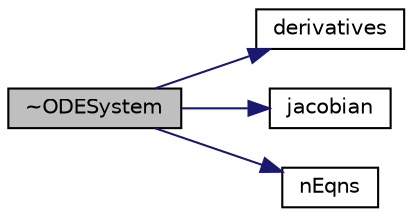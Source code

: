 digraph "~ODESystem"
{
  bgcolor="transparent";
  edge [fontname="Helvetica",fontsize="10",labelfontname="Helvetica",labelfontsize="10"];
  node [fontname="Helvetica",fontsize="10",shape=record];
  rankdir="LR";
  Node1 [label="~ODESystem",height=0.2,width=0.4,color="black", fillcolor="grey75", style="filled", fontcolor="black"];
  Node1 -> Node2 [color="midnightblue",fontsize="10",style="solid",fontname="Helvetica"];
  Node2 [label="derivatives",height=0.2,width=0.4,color="black",URL="$a01696.html#a61c440f0731f0aa353bfa5922821ebb5",tooltip="Calculate the derivatives in dydx. "];
  Node1 -> Node3 [color="midnightblue",fontsize="10",style="solid",fontname="Helvetica"];
  Node3 [label="jacobian",height=0.2,width=0.4,color="black",URL="$a01696.html#ad4d78455b6d7c6bfac6043a3fa54dc4e",tooltip="Calculate the Jacobian of the system. "];
  Node1 -> Node4 [color="midnightblue",fontsize="10",style="solid",fontname="Helvetica"];
  Node4 [label="nEqns",height=0.2,width=0.4,color="black",URL="$a01696.html#afba8f1595b18afe8ff7d1c39c6b75888",tooltip="Return the number of equations in the system. "];
}
